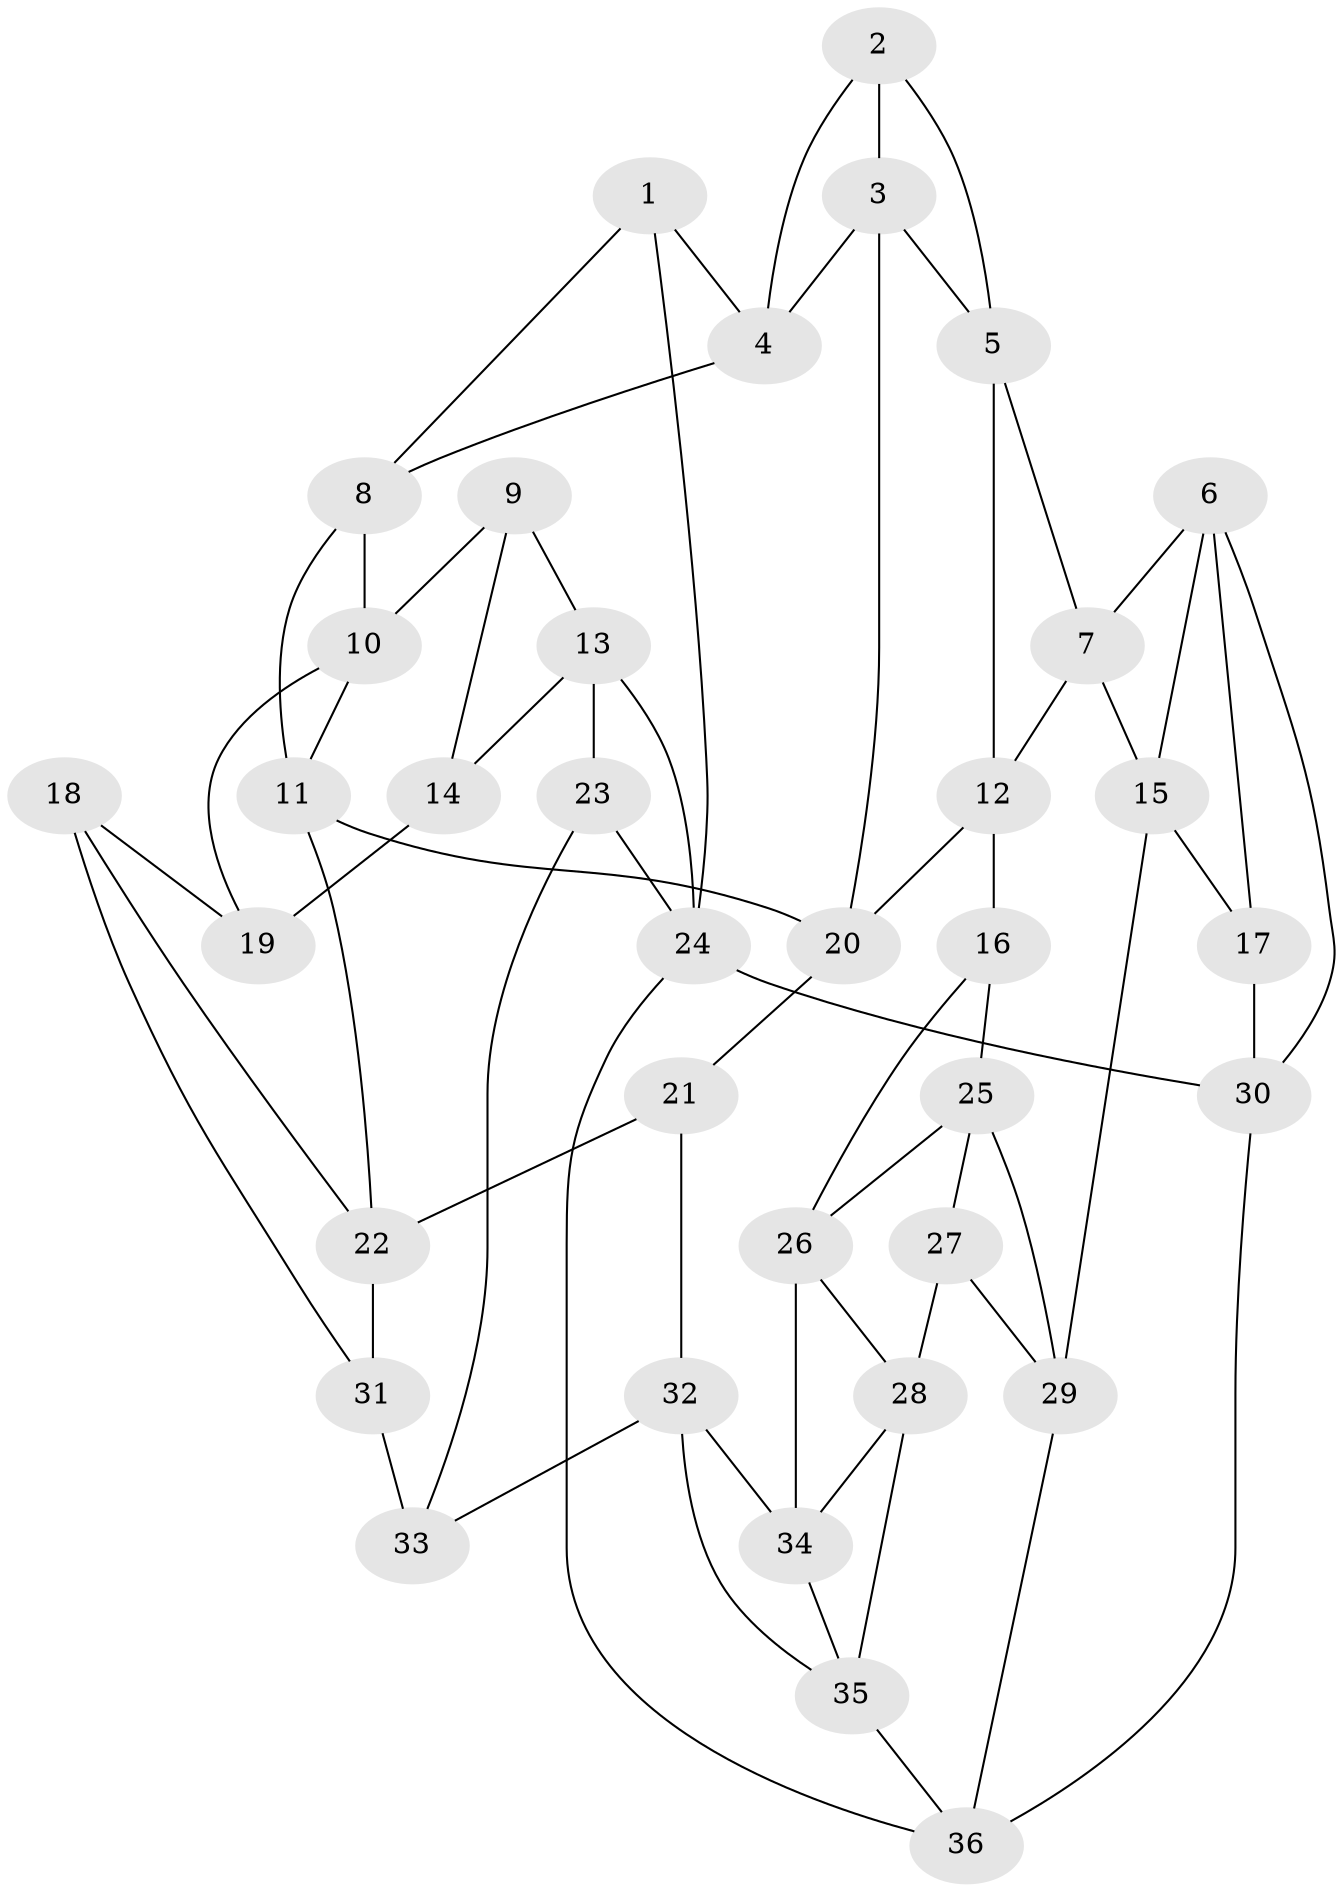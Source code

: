 // original degree distribution, {3: 0.027777777777777776, 6: 0.25, 5: 0.4444444444444444, 4: 0.2777777777777778}
// Generated by graph-tools (version 1.1) at 2025/03/03/09/25 03:03:11]
// undirected, 36 vertices, 66 edges
graph export_dot {
graph [start="1"]
  node [color=gray90,style=filled];
  1;
  2;
  3;
  4;
  5;
  6;
  7;
  8;
  9;
  10;
  11;
  12;
  13;
  14;
  15;
  16;
  17;
  18;
  19;
  20;
  21;
  22;
  23;
  24;
  25;
  26;
  27;
  28;
  29;
  30;
  31;
  32;
  33;
  34;
  35;
  36;
  1 -- 4 [weight=1.0];
  1 -- 8 [weight=1.0];
  1 -- 24 [weight=1.0];
  2 -- 3 [weight=1.0];
  2 -- 4 [weight=1.0];
  2 -- 5 [weight=1.0];
  3 -- 4 [weight=1.0];
  3 -- 5 [weight=1.0];
  3 -- 20 [weight=1.0];
  4 -- 8 [weight=1.0];
  5 -- 7 [weight=1.0];
  5 -- 12 [weight=1.0];
  6 -- 7 [weight=1.0];
  6 -- 15 [weight=1.0];
  6 -- 17 [weight=1.0];
  6 -- 30 [weight=1.0];
  7 -- 12 [weight=1.0];
  7 -- 15 [weight=1.0];
  8 -- 10 [weight=1.0];
  8 -- 11 [weight=1.0];
  9 -- 10 [weight=1.0];
  9 -- 13 [weight=1.0];
  9 -- 14 [weight=1.0];
  10 -- 11 [weight=1.0];
  10 -- 19 [weight=1.0];
  11 -- 20 [weight=1.0];
  11 -- 22 [weight=1.0];
  12 -- 16 [weight=1.0];
  12 -- 20 [weight=1.0];
  13 -- 14 [weight=1.0];
  13 -- 23 [weight=1.0];
  13 -- 24 [weight=1.0];
  14 -- 19 [weight=2.0];
  15 -- 17 [weight=1.0];
  15 -- 29 [weight=1.0];
  16 -- 25 [weight=1.0];
  16 -- 26 [weight=1.0];
  17 -- 30 [weight=2.0];
  18 -- 19 [weight=1.0];
  18 -- 22 [weight=1.0];
  18 -- 31 [weight=1.0];
  20 -- 21 [weight=1.0];
  21 -- 22 [weight=1.0];
  21 -- 32 [weight=1.0];
  22 -- 31 [weight=1.0];
  23 -- 24 [weight=1.0];
  23 -- 33 [weight=1.0];
  24 -- 30 [weight=2.0];
  24 -- 36 [weight=1.0];
  25 -- 26 [weight=1.0];
  25 -- 27 [weight=1.0];
  25 -- 29 [weight=1.0];
  26 -- 28 [weight=1.0];
  26 -- 34 [weight=1.0];
  27 -- 28 [weight=1.0];
  27 -- 29 [weight=1.0];
  28 -- 34 [weight=1.0];
  28 -- 35 [weight=1.0];
  29 -- 36 [weight=1.0];
  30 -- 36 [weight=1.0];
  31 -- 33 [weight=2.0];
  32 -- 33 [weight=1.0];
  32 -- 34 [weight=1.0];
  32 -- 35 [weight=1.0];
  34 -- 35 [weight=1.0];
  35 -- 36 [weight=1.0];
}

